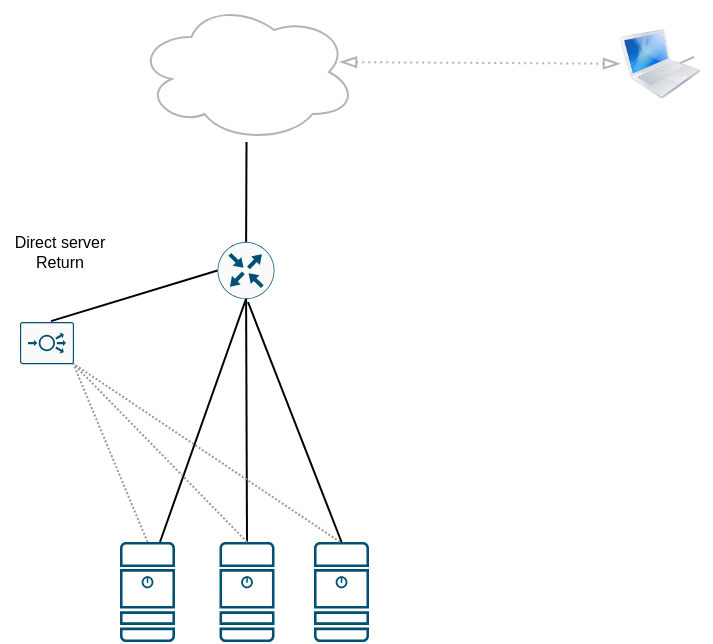 <mxfile version="20.8.10" type="device"><diagram name="Page-1" id="55a83fd1-7818-8e21-69c5-c3457e3827bb"><mxGraphModel dx="513" dy="-509" grid="1" gridSize="10" guides="1" tooltips="1" connect="1" arrows="1" fold="1" page="1" pageScale="1" pageWidth="1100" pageHeight="850" background="none" math="0" shadow="0"><root><mxCell id="0"/><mxCell id="1" parent="0"/><mxCell id="buClNqkbvd7AWniW0cRI-1" value="" style="sketch=0;points=[[0.5,0,0],[1,0.5,0],[0.5,1,0],[0,0.5,0],[0.145,0.145,0],[0.856,0.145,0],[0.855,0.856,0],[0.145,0.855,0]];verticalLabelPosition=bottom;html=1;verticalAlign=top;aspect=fixed;align=center;pointerEvents=1;shape=mxgraph.cisco19.rect;prIcon=router;fillColor=#FAFAFA;strokeColor=#005073;" vertex="1" parent="1"><mxGeometry x="518.75" y="1010" width="28.5" height="28.5" as="geometry"/></mxCell><mxCell id="buClNqkbvd7AWniW0cRI-2" value="" style="sketch=0;points=[[0.015,0.015,0],[0.985,0.015,0],[0.985,0.985,0],[0.015,0.985,0],[0.25,0,0],[0.5,0,0],[0.75,0,0],[1,0.25,0],[1,0.5,0],[1,0.75,0],[0.75,1,0],[0.5,1,0],[0.25,1,0],[0,0.75,0],[0,0.5,0],[0,0.25,0]];verticalLabelPosition=bottom;html=1;verticalAlign=top;aspect=fixed;align=center;pointerEvents=1;shape=mxgraph.cisco19.rect;prIcon=load_balancer;fillColor=#FAFAFA;strokeColor=#005073;" vertex="1" parent="1"><mxGeometry x="420" y="1050" width="27" height="21.09" as="geometry"/></mxCell><mxCell id="buClNqkbvd7AWniW0cRI-4" value="" style="sketch=0;points=[[0.015,0.015,0],[0.985,0.015,0],[0.985,0.985,0],[0.015,0.985,0],[0.25,0,0],[0.5,0,0],[0.75,0,0],[1,0.25,0],[1,0.5,0],[1,0.75,0],[0.75,1,0],[0.5,1,0],[0.25,1,0],[0,0.75,0],[0,0.5,0],[0,0.25,0]];verticalLabelPosition=bottom;html=1;verticalAlign=top;aspect=fixed;align=center;pointerEvents=1;shape=mxgraph.cisco19.server;fillColor=#005073;strokeColor=none;" vertex="1" parent="1"><mxGeometry x="470" y="1160" width="27.5" height="50" as="geometry"/></mxCell><mxCell id="buClNqkbvd7AWniW0cRI-5" value="" style="sketch=0;points=[[0.015,0.015,0],[0.985,0.015,0],[0.985,0.985,0],[0.015,0.985,0],[0.25,0,0],[0.5,0,0],[0.75,0,0],[1,0.25,0],[1,0.5,0],[1,0.75,0],[0.75,1,0],[0.5,1,0],[0.25,1,0],[0,0.75,0],[0,0.5,0],[0,0.25,0]];verticalLabelPosition=bottom;html=1;verticalAlign=top;aspect=fixed;align=center;pointerEvents=1;shape=mxgraph.cisco19.server;fillColor=#005073;strokeColor=none;" vertex="1" parent="1"><mxGeometry x="519.75" y="1160" width="27.5" height="50" as="geometry"/></mxCell><mxCell id="buClNqkbvd7AWniW0cRI-7" value="" style="sketch=0;points=[[0.015,0.015,0],[0.985,0.015,0],[0.985,0.985,0],[0.015,0.985,0],[0.25,0,0],[0.5,0,0],[0.75,0,0],[1,0.25,0],[1,0.5,0],[1,0.75,0],[0.75,1,0],[0.5,1,0],[0.25,1,0],[0,0.75,0],[0,0.5,0],[0,0.25,0]];verticalLabelPosition=bottom;html=1;verticalAlign=top;aspect=fixed;align=center;pointerEvents=1;shape=mxgraph.cisco19.server;fillColor=#005073;strokeColor=none;" vertex="1" parent="1"><mxGeometry x="567" y="1160" width="27.5" height="50" as="geometry"/></mxCell><mxCell id="buClNqkbvd7AWniW0cRI-8" value="" style="endArrow=none;html=1;rounded=0;entryX=0.5;entryY=1;entryDx=0;entryDy=0;entryPerimeter=0;" edge="1" parent="1" target="buClNqkbvd7AWniW0cRI-1"><mxGeometry width="50" height="50" relative="1" as="geometry"><mxPoint x="490" y="1160" as="sourcePoint"/><mxPoint x="540" y="1110" as="targetPoint"/></mxGeometry></mxCell><mxCell id="buClNqkbvd7AWniW0cRI-9" value="" style="endArrow=none;html=1;rounded=0;exitX=0.5;exitY=0;exitDx=0;exitDy=0;exitPerimeter=0;" edge="1" parent="1" source="buClNqkbvd7AWniW0cRI-5" target="buClNqkbvd7AWniW0cRI-1"><mxGeometry width="50" height="50" relative="1" as="geometry"><mxPoint x="538" y="1160" as="sourcePoint"/><mxPoint x="537.5" y="1080" as="targetPoint"/></mxGeometry></mxCell><mxCell id="buClNqkbvd7AWniW0cRI-10" value="" style="endArrow=none;html=1;rounded=0;exitX=0.5;exitY=0;exitDx=0;exitDy=0;exitPerimeter=0;" edge="1" parent="1" source="buClNqkbvd7AWniW0cRI-7"><mxGeometry width="50" height="50" relative="1" as="geometry"><mxPoint x="640" y="1140" as="sourcePoint"/><mxPoint x="534" y="1040" as="targetPoint"/></mxGeometry></mxCell><mxCell id="buClNqkbvd7AWniW0cRI-17" value="" style="ellipse;shape=cloud;whiteSpace=wrap;html=1;fillColor=none;strokeColor=#B3B3B3;" vertex="1" parent="1"><mxGeometry x="478.25" y="890" width="110" height="70" as="geometry"/></mxCell><mxCell id="buClNqkbvd7AWniW0cRI-18" value="" style="endArrow=none;html=1;rounded=0;" edge="1" parent="1" source="buClNqkbvd7AWniW0cRI-1" target="buClNqkbvd7AWniW0cRI-17"><mxGeometry width="50" height="50" relative="1" as="geometry"><mxPoint x="480" y="990" as="sourcePoint"/><mxPoint x="530" y="940" as="targetPoint"/></mxGeometry></mxCell><mxCell id="buClNqkbvd7AWniW0cRI-20" value="" style="endArrow=classic;startArrow=none;html=1;rounded=0;dashed=1;dashPattern=8 8;strokeColor=#B3B3B3;exitX=0.925;exitY=0.429;exitDx=0;exitDy=0;exitPerimeter=0;" edge="1" parent="1" source="buClNqkbvd7AWniW0cRI-19"><mxGeometry width="50" height="50" relative="1" as="geometry"><mxPoint x="680" y="980" as="sourcePoint"/><mxPoint x="730" y="930" as="targetPoint"/></mxGeometry></mxCell><mxCell id="buClNqkbvd7AWniW0cRI-21" value="" style="endArrow=blockThin;startArrow=blockThin;html=1;rounded=0;dashed=1;dashPattern=1 2;strokeColor=#B3B3B3;exitX=0.925;exitY=0.429;exitDx=0;exitDy=0;exitPerimeter=0;endFill=0;startFill=0;" edge="1" parent="1" source="buClNqkbvd7AWniW0cRI-17" target="buClNqkbvd7AWniW0cRI-19"><mxGeometry width="50" height="50" relative="1" as="geometry"><mxPoint x="580" y="920.03" as="sourcePoint"/><mxPoint x="730" y="930" as="targetPoint"/></mxGeometry></mxCell><mxCell id="buClNqkbvd7AWniW0cRI-19" value="" style="image;html=1;image=img/lib/clip_art/computers/MacBook_128x128.png;strokeColor=#B3B3B3;fillColor=none;" vertex="1" parent="1"><mxGeometry x="720" y="896" width="40" height="50" as="geometry"/></mxCell><mxCell id="buClNqkbvd7AWniW0cRI-22" value="" style="endArrow=none;html=1;rounded=0;strokeColor=#000000;fontSize=8;exitX=0.574;exitY=-0.02;exitDx=0;exitDy=0;exitPerimeter=0;entryX=0;entryY=0.5;entryDx=0;entryDy=0;entryPerimeter=0;" edge="1" parent="1" source="buClNqkbvd7AWniW0cRI-2" target="buClNqkbvd7AWniW0cRI-1"><mxGeometry width="50" height="50" relative="1" as="geometry"><mxPoint x="459.25" y="1070" as="sourcePoint"/><mxPoint x="509.25" y="1020" as="targetPoint"/></mxGeometry></mxCell><mxCell id="buClNqkbvd7AWniW0cRI-23" value="" style="endArrow=none;dashed=1;html=1;rounded=0;strokeColor=#999999;fontSize=8;dashPattern=1 1;exitX=0.5;exitY=0;exitDx=0;exitDy=0;exitPerimeter=0;entryX=0.985;entryY=0.985;entryDx=0;entryDy=0;entryPerimeter=0;" edge="1" parent="1" source="buClNqkbvd7AWniW0cRI-4" target="buClNqkbvd7AWniW0cRI-2"><mxGeometry width="50" height="50" relative="1" as="geometry"><mxPoint x="370" y="1136.72" as="sourcePoint"/><mxPoint x="420" y="1087" as="targetPoint"/></mxGeometry></mxCell><mxCell id="buClNqkbvd7AWniW0cRI-24" value="" style="endArrow=none;dashed=1;html=1;rounded=0;strokeColor=#999999;fontSize=8;dashPattern=1 1;exitX=0.5;exitY=0;exitDx=0;exitDy=0;exitPerimeter=0;entryX=0.985;entryY=0.985;entryDx=0;entryDy=0;entryPerimeter=0;" edge="1" parent="1" source="buClNqkbvd7AWniW0cRI-5" target="buClNqkbvd7AWniW0cRI-2"><mxGeometry width="50" height="50" relative="1" as="geometry"><mxPoint x="497.5" y="1160" as="sourcePoint"/><mxPoint x="433.75" y="1086.72" as="targetPoint"/></mxGeometry></mxCell><mxCell id="buClNqkbvd7AWniW0cRI-25" value="" style="endArrow=none;dashed=1;html=1;rounded=0;strokeColor=#999999;fontSize=8;dashPattern=1 1;entryX=0.985;entryY=0.985;entryDx=0;entryDy=0;entryPerimeter=0;" edge="1" parent="1" target="buClNqkbvd7AWniW0cRI-2"><mxGeometry width="50" height="50" relative="1" as="geometry"><mxPoint x="580" y="1160" as="sourcePoint"/><mxPoint x="440" y="1086.72" as="targetPoint"/></mxGeometry></mxCell><mxCell id="buClNqkbvd7AWniW0cRI-26" value="Direct server Return" style="text;html=1;strokeColor=none;fillColor=none;align=center;verticalAlign=middle;whiteSpace=wrap;rounded=0;fontSize=8;" vertex="1" parent="1"><mxGeometry x="410" y="1000" width="60" height="30" as="geometry"/></mxCell></root></mxGraphModel></diagram></mxfile>